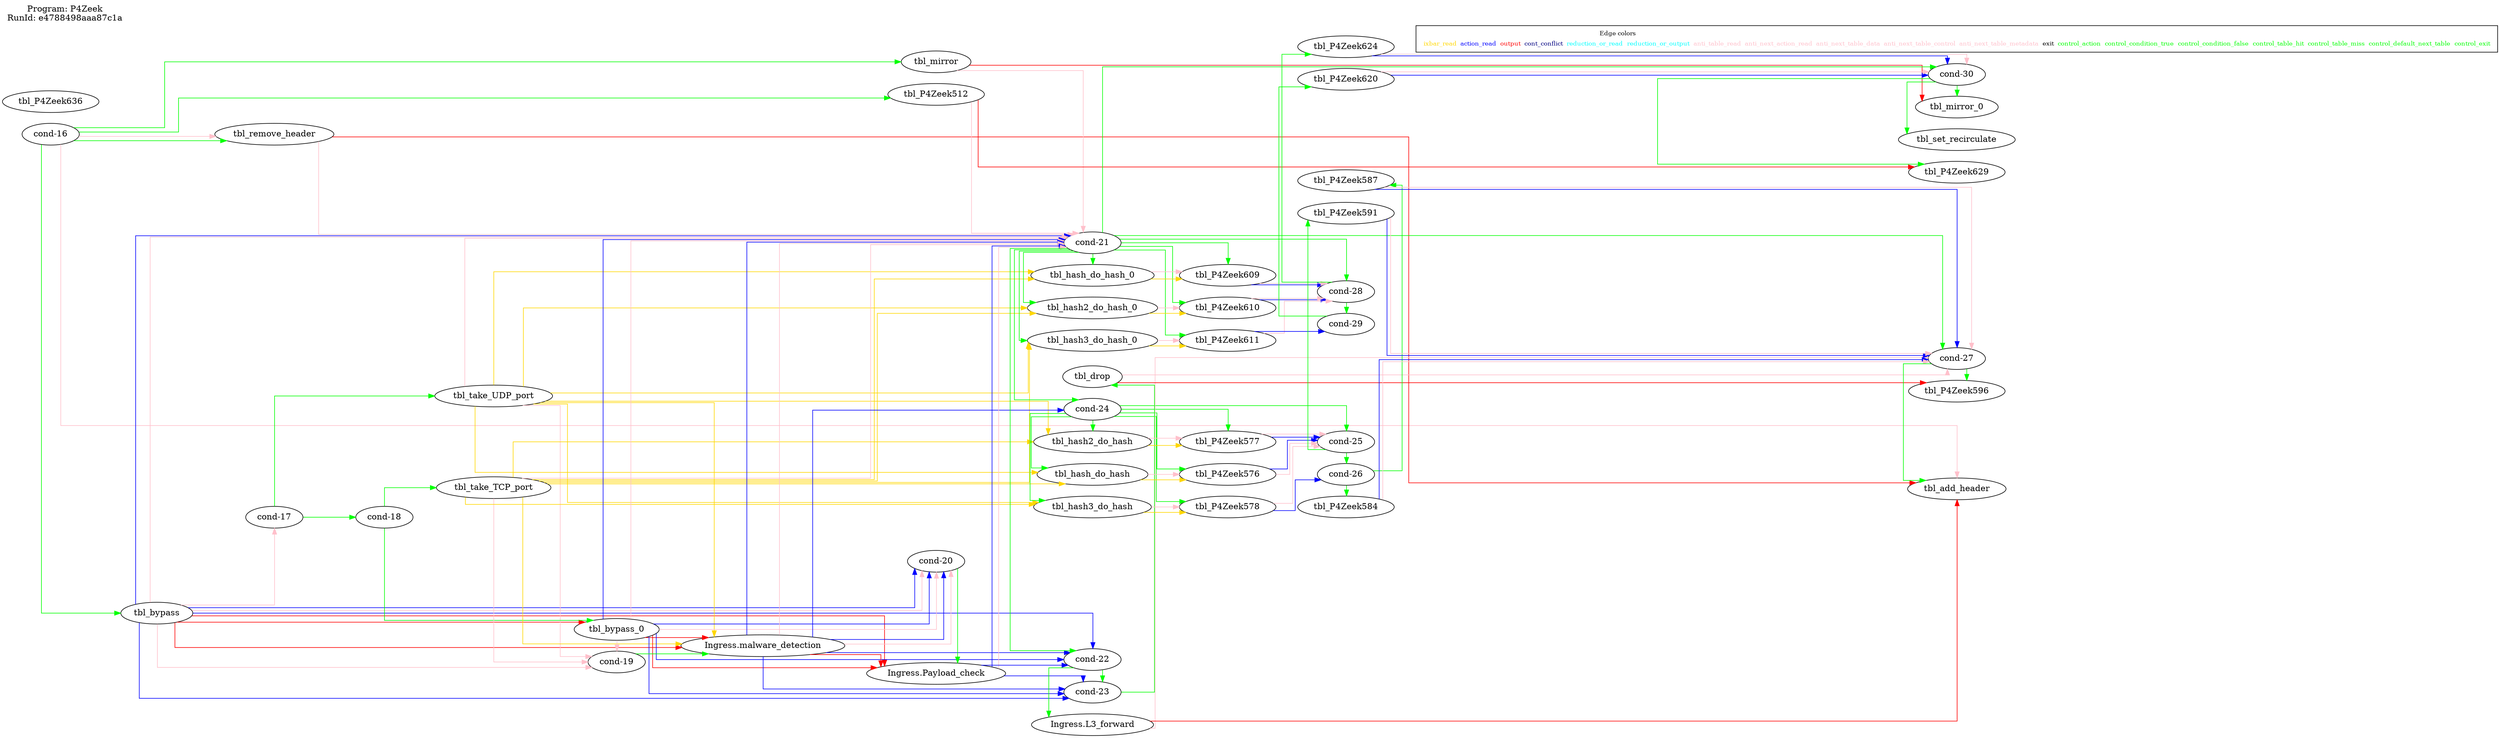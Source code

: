 digraph table_deps {
  splines=ortho; rankdir=LR;
  label="Program: P4Zeek
RunId: e4788498aaa87c1a
";
  labelloc=t; labeljust=l;
  { "cond-16"; "tbl_remove_header"; "tbl_mirror"; "tbl_P4Zeek512"; "tbl_bypass"; "cond-17"; "tbl_take_UDP_port"; "cond-18"; "tbl_take_TCP_port"; "tbl_P4Zeek636"; }
  { rank = same; "tbl_bypass_0"; "cond-19"; }
  { rank = same; "Ingress.malware_detection"; }
  { rank = same; "cond-20"; "Ingress.Payload_check"; }
  { rank = same; "cond-21"; "tbl_hash_do_hash_0"; "tbl_hash2_do_hash_0"; "tbl_hash3_do_hash_0"; "cond-22"; "cond-24"; "Ingress.L3_forward"; "cond-23"; "tbl_drop"; "tbl_hash_do_hash"; "tbl_hash2_do_hash"; "tbl_hash3_do_hash"; }
  { rank = same; "tbl_P4Zeek609"; "tbl_P4Zeek610"; "tbl_P4Zeek611"; "tbl_P4Zeek576"; "tbl_P4Zeek577"; "tbl_P4Zeek578"; }
  { rank = same; "cond-28"; "cond-29"; "tbl_P4Zeek620"; "tbl_P4Zeek624"; "cond-25"; "cond-26"; "tbl_P4Zeek584"; "tbl_P4Zeek587"; "tbl_P4Zeek591"; }
  { rank = same; "cond-30"; "tbl_mirror_0"; "tbl_P4Zeek629"; "tbl_set_recirculate"; "cond-27"; "tbl_add_header"; "tbl_P4Zeek596"; }
   "cond-16" -> "tbl_remove_header" [ label= "",color=green ];
   "cond-16" -> "tbl_mirror" [ label= "",color=green ];
   "cond-16" -> "tbl_P4Zeek512" [ label= "",color=green ];
   "cond-16" -> "tbl_bypass" [ label= "",color=green ];
   "cond-17" -> "tbl_take_UDP_port" [ label= "",color=green ];
   "cond-17" -> "cond-18" [ label= "",color=green ];
   "cond-18" -> "tbl_take_TCP_port" [ label= "",color=green ];
   "cond-18" -> "tbl_bypass_0" [ label= "",color=green ];
   "cond-19" -> "Ingress.malware_detection" [ label= "",color=green ];
   "cond-20" -> "Ingress.Payload_check" [ label= "",color=green ];
   "cond-21" -> "tbl_hash_do_hash_0" [ label= "",color=green ];
   "cond-21" -> "tbl_hash2_do_hash_0" [ label= "",color=green ];
   "cond-21" -> "tbl_hash3_do_hash_0" [ label= "",color=green ];
   "cond-21" -> "tbl_P4Zeek609" [ label= "",color=green ];
   "cond-21" -> "tbl_P4Zeek610" [ label= "",color=green ];
   "cond-21" -> "tbl_P4Zeek611" [ label= "",color=green ];
   "cond-21" -> "cond-28" [ label= "",color=green ];
   "cond-21" -> "cond-30" [ label= "",color=green ];
   "cond-28" -> "cond-29" [ label= "",color=green ];
   "cond-29" -> "tbl_P4Zeek620" [ label= "",color=green ];
   "cond-28" -> "tbl_P4Zeek624" [ label= "",color=green ];
   "cond-30" -> "tbl_mirror_0" [ label= "",color=green ];
   "cond-30" -> "tbl_P4Zeek629" [ label= "",color=green ];
   "cond-30" -> "tbl_set_recirculate" [ label= "",color=green ];
   "cond-21" -> "cond-22" [ label= "",color=green ];
   "cond-21" -> "cond-24" [ label= "",color=green ];
   "cond-21" -> "cond-27" [ label= "",color=green ];
   "cond-22" -> "Ingress.L3_forward" [ label= "",color=green ];
   "cond-22" -> "cond-23" [ label= "",color=green ];
   "cond-23" -> "tbl_drop" [ label= "",color=green ];
   "cond-24" -> "tbl_hash_do_hash" [ label= "",color=green ];
   "cond-24" -> "tbl_hash2_do_hash" [ label= "",color=green ];
   "cond-24" -> "tbl_hash3_do_hash" [ label= "",color=green ];
   "cond-24" -> "tbl_P4Zeek576" [ label= "",color=green ];
   "cond-24" -> "tbl_P4Zeek577" [ label= "",color=green ];
   "cond-24" -> "tbl_P4Zeek578" [ label= "",color=green ];
   "cond-24" -> "cond-25" [ label= "",color=green ];
   "cond-25" -> "cond-26" [ label= "",color=green ];
   "cond-26" -> "tbl_P4Zeek584" [ label= "",color=green ];
   "cond-26" -> "tbl_P4Zeek587" [ label= "",color=green ];
   "cond-25" -> "tbl_P4Zeek591" [ label= "",color=green ];
   "cond-27" -> "tbl_add_header" [ label= "",color=green ];
   "cond-27" -> "tbl_P4Zeek596" [ label= "",color=green ];
   "cond-16" -> "tbl_remove_header" [ label= "",color=pink ];
   "tbl_bypass" -> "tbl_bypass_0" [ label= "",color=red ];
   "tbl_take_UDP_port" -> "Ingress.malware_detection" [ label= "",color=gold ];
   "tbl_take_TCP_port" -> "Ingress.malware_detection" [ label= "",color=gold ];
   "tbl_bypass" -> "Ingress.malware_detection" [ label= "",color=red ];
   "tbl_bypass_0" -> "Ingress.malware_detection" [ label= "",color=red ];
   "tbl_bypass" -> "cond-20" [ label= "",color=blue ];
   "tbl_bypass_0" -> "cond-20" [ label= "",color=blue ];
   "Ingress.malware_detection" -> "cond-20" [ label= "",color=blue ];
   "Ingress.malware_detection" -> "Ingress.Payload_check" [ label= "",color=red ];
   "tbl_bypass" -> "Ingress.Payload_check" [ label= "",color=red ];
   "tbl_bypass_0" -> "Ingress.Payload_check" [ label= "",color=red ];
   "Ingress.Payload_check" -> "cond-21" [ label= "",color=blue ];
   "Ingress.malware_detection" -> "cond-21" [ label= "",color=blue ];
   "tbl_bypass" -> "cond-21" [ label= "",color=blue ];
   "tbl_bypass_0" -> "cond-21" [ label= "",color=blue ];
   "tbl_take_UDP_port" -> "tbl_hash_do_hash_0" [ label= "",color=gold ];
   "tbl_take_TCP_port" -> "tbl_hash_do_hash_0" [ label= "",color=gold ];
   "tbl_take_UDP_port" -> "tbl_hash2_do_hash_0" [ label= "",color=gold ];
   "tbl_take_TCP_port" -> "tbl_hash2_do_hash_0" [ label= "",color=gold ];
   "tbl_take_UDP_port" -> "tbl_hash3_do_hash_0" [ label= "",color=gold ];
   "tbl_take_TCP_port" -> "tbl_hash3_do_hash_0" [ label= "",color=gold ];
   "tbl_hash_do_hash_0" -> "tbl_P4Zeek609" [ label= "",color=gold ];
   "tbl_hash2_do_hash_0" -> "tbl_P4Zeek610" [ label= "",color=gold ];
   "tbl_hash3_do_hash_0" -> "tbl_P4Zeek611" [ label= "",color=gold ];
   "tbl_P4Zeek609" -> "cond-28" [ label= "",color=blue ];
   "tbl_P4Zeek610" -> "cond-28" [ label= "",color=blue ];
   "tbl_P4Zeek611" -> "cond-29" [ label= "",color=blue ];
   "tbl_P4Zeek620" -> "cond-30" [ label= "",color=blue ];
   "tbl_P4Zeek624" -> "cond-30" [ label= "",color=blue ];
   "tbl_mirror" -> "tbl_mirror_0" [ label= "",color=red ];
   "tbl_P4Zeek512" -> "tbl_P4Zeek629" [ label= "",color=red ];
   "Ingress.Payload_check" -> "cond-22" [ label= "",color=blue ];
   "Ingress.malware_detection" -> "cond-22" [ label= "",color=blue ];
   "tbl_bypass" -> "cond-22" [ label= "",color=blue ];
   "tbl_bypass_0" -> "cond-22" [ label= "",color=blue ];
   "Ingress.Payload_check" -> "cond-23" [ label= "",color=blue ];
   "Ingress.malware_detection" -> "cond-23" [ label= "",color=blue ];
   "tbl_bypass" -> "cond-23" [ label= "",color=blue ];
   "tbl_bypass_0" -> "cond-23" [ label= "",color=blue ];
   "Ingress.malware_detection" -> "cond-24" [ label= "",color=blue ];
   "tbl_take_UDP_port" -> "tbl_hash_do_hash" [ label= "",color=gold ];
   "tbl_take_TCP_port" -> "tbl_hash_do_hash" [ label= "",color=gold ];
   "tbl_take_UDP_port" -> "tbl_hash2_do_hash" [ label= "",color=gold ];
   "tbl_take_TCP_port" -> "tbl_hash2_do_hash" [ label= "",color=gold ];
   "tbl_take_UDP_port" -> "tbl_hash3_do_hash" [ label= "",color=gold ];
   "tbl_take_TCP_port" -> "tbl_hash3_do_hash" [ label= "",color=gold ];
   "tbl_hash_do_hash" -> "tbl_P4Zeek576" [ label= "",color=gold ];
   "tbl_hash2_do_hash" -> "tbl_P4Zeek577" [ label= "",color=gold ];
   "tbl_hash3_do_hash" -> "tbl_P4Zeek578" [ label= "",color=gold ];
   "tbl_P4Zeek576" -> "cond-25" [ label= "",color=blue ];
   "tbl_P4Zeek577" -> "cond-25" [ label= "",color=blue ];
   "tbl_P4Zeek578" -> "cond-26" [ label= "",color=blue ];
   "tbl_P4Zeek584" -> "cond-27" [ label= "",color=blue ];
   "tbl_P4Zeek587" -> "cond-27" [ label= "",color=blue ];
   "tbl_P4Zeek591" -> "cond-27" [ label= "",color=blue ];
   "cond-16" -> "tbl_add_header" [ label= "",color=pink ];
   "tbl_remove_header" -> "tbl_add_header" [ label= "",color=red ];
   "Ingress.L3_forward" -> "tbl_add_header" [ label= "",color=red ];
   "tbl_drop" -> "tbl_P4Zeek596" [ label= "",color=red ];
   "Ingress.Payload_check" -> "cond-21" [ label= "",color=pink ];
   "Ingress.malware_detection" -> "cond-20" [ label= "",color=pink ];
   "Ingress.malware_detection" -> "cond-21" [ label= "",color=pink ];
   "tbl_P4Zeek609" -> "cond-28" [ label= "",color=pink ];
   "tbl_P4Zeek610" -> "cond-28" [ label= "",color=pink ];
   "tbl_P4Zeek611" -> "cond-28" [ label= "",color=pink ];
   "tbl_P4Zeek576" -> "cond-25" [ label= "",color=pink ];
   "tbl_P4Zeek577" -> "cond-25" [ label= "",color=pink ];
   "tbl_P4Zeek578" -> "cond-25" [ label= "",color=pink ];
   "tbl_remove_header" -> "cond-21" [ label= "",color=pink ];
   "tbl_bypass_0" -> "cond-19" [ label= "",color=pink ];
   "tbl_bypass_0" -> "cond-20" [ label= "",color=pink ];
   "tbl_bypass_0" -> "cond-21" [ label= "",color=pink ];
   "tbl_hash_do_hash_0" -> "tbl_P4Zeek609" [ label= "",color=pink ];
   "tbl_hash2_do_hash_0" -> "tbl_P4Zeek610" [ label= "",color=pink ];
   "tbl_hash3_do_hash_0" -> "tbl_P4Zeek611" [ label= "",color=pink ];
   "tbl_hash_do_hash" -> "tbl_P4Zeek576" [ label= "",color=pink ];
   "tbl_hash2_do_hash" -> "tbl_P4Zeek577" [ label= "",color=pink ];
   "tbl_hash3_do_hash" -> "tbl_P4Zeek578" [ label= "",color=pink ];
   "tbl_mirror" -> "cond-21" [ label= "",color=pink ];
   "tbl_P4Zeek512" -> "cond-21" [ label= "",color=pink ];
   "tbl_bypass" -> "cond-21" [ label= "",color=pink ];
   "tbl_bypass" -> "cond-17" [ label= "",color=pink ];
   "tbl_bypass" -> "cond-19" [ label= "",color=pink ];
   "tbl_bypass" -> "cond-20" [ label= "",color=pink ];
   "tbl_take_UDP_port" -> "cond-19" [ label= "",color=pink ];
   "tbl_take_UDP_port" -> "cond-21" [ label= "",color=pink ];
   "tbl_take_TCP_port" -> "cond-19" [ label= "",color=pink ];
   "tbl_take_TCP_port" -> "cond-21" [ label= "",color=pink ];
   "tbl_P4Zeek620" -> "cond-30" [ label= "",color=pink ];
   "tbl_P4Zeek624" -> "cond-30" [ label= "",color=pink ];
   "Ingress.L3_forward" -> "cond-27" [ label= "",color=pink ];
   "tbl_drop" -> "cond-27" [ label= "",color=pink ];
   "tbl_P4Zeek584" -> "cond-27" [ label= "",color=pink ];
   "tbl_P4Zeek587" -> "cond-27" [ label= "",color=pink ];
   "tbl_P4Zeek591" -> "cond-27" [ label= "",color=pink ];
  { rank=max;
    subgraph cluster_legend { node [ shape=record; fontsize=10];
      empty [label=<<table border="0" cellborder="0"><tr><td colspan="8">Edge colors</td></tr><tr><td><font color="gold">ixbar_read</font></td><td><font color="blue">action_read</font></td><td><font color="red">output</font></td><td><font color="navy">cont_conflict</font></td><td><font color="cyan">reduction_or_read</font></td><td><font color="cyan">reduction_or_output</font></td><td><font color="pink">anti_table_read</font></td><td><font color="pink">anti_next_action_read</font></td><td><font color="pink">anti_next_table_data</font></td><td><font color="pink">anti_next_table_control</font></td><td><font color="pink">anti_next_table_metadata</font></td><td><font color="black">exit</font></td><td><font color="green">control_action</font></td><td><font color="green">control_condition_true</font></td><td><font color="green">control_condition_false</font></td><td><font color="green">control_table_hit</font></td><td><font color="green">control_table_miss</font></td><td><font color="green">control_default_next_table</font></td><td><font color="green">control_exit</font></td></tr></table>>;]
    }
  }
}
